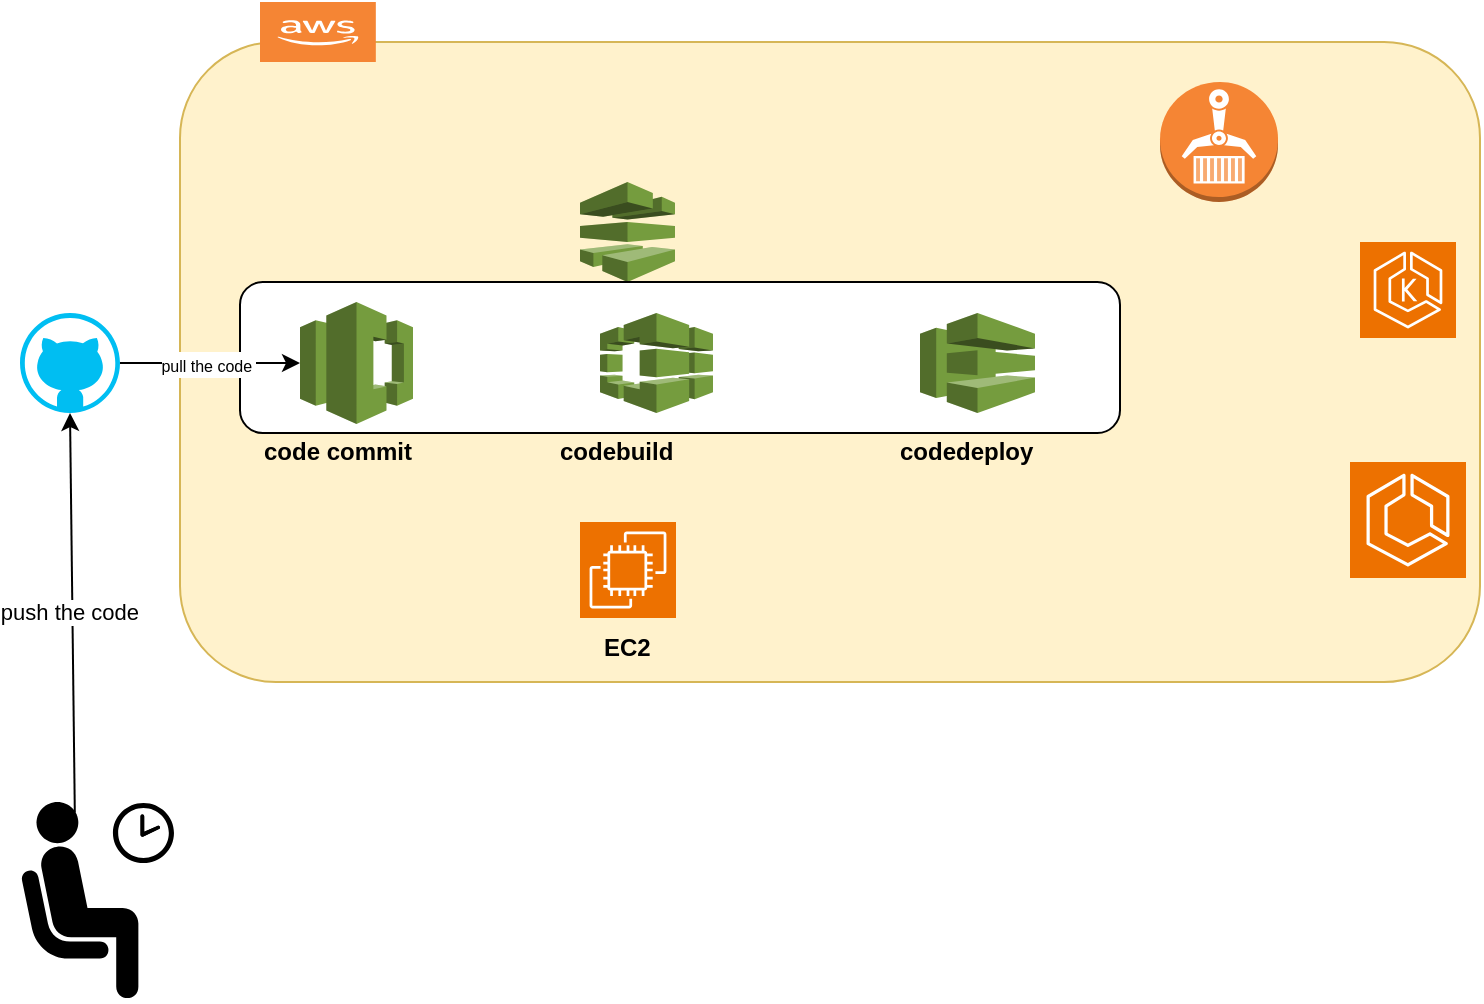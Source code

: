<mxfile version="24.7.7">
  <diagram name="Page-1" id="R4ixX8bPBIjHNUOiLXFE">
    <mxGraphModel dx="897" dy="522" grid="1" gridSize="10" guides="1" tooltips="1" connect="1" arrows="1" fold="1" page="1" pageScale="1" pageWidth="850" pageHeight="1100" math="0" shadow="0">
      <root>
        <mxCell id="0" />
        <mxCell id="1" parent="0" />
        <mxCell id="oI07yYEylZcFNqM7yCuF-35" value="" style="group" vertex="1" connectable="0" parent="1">
          <mxGeometry x="100" y="90" width="650" height="320" as="geometry" />
        </mxCell>
        <mxCell id="oI07yYEylZcFNqM7yCuF-34" value="" style="rounded=1;whiteSpace=wrap;html=1;fillColor=#fff2cc;strokeColor=#d6b656;" vertex="1" parent="oI07yYEylZcFNqM7yCuF-35">
          <mxGeometry width="650" height="320" as="geometry" />
        </mxCell>
        <mxCell id="oI07yYEylZcFNqM7yCuF-7" value="" style="outlineConnect=0;dashed=0;verticalLabelPosition=bottom;verticalAlign=top;align=center;html=1;shape=mxgraph.aws3.cloud_2;fillColor=#F58534;gradientColor=none;" vertex="1" parent="oI07yYEylZcFNqM7yCuF-35">
          <mxGeometry x="40" y="-20" width="57.91" height="30" as="geometry" />
        </mxCell>
        <mxCell id="oI07yYEylZcFNqM7yCuF-4" value="" style="outlineConnect=0;dashed=0;verticalLabelPosition=bottom;verticalAlign=top;align=center;html=1;shape=mxgraph.aws3.codepipeline;fillColor=#759C3E;gradientColor=none;" vertex="1" parent="oI07yYEylZcFNqM7yCuF-35">
          <mxGeometry x="200" y="70" width="47.5" height="50" as="geometry" />
        </mxCell>
        <mxCell id="oI07yYEylZcFNqM7yCuF-19" value="" style="sketch=0;points=[[0,0,0],[0.25,0,0],[0.5,0,0],[0.75,0,0],[1,0,0],[0,1,0],[0.25,1,0],[0.5,1,0],[0.75,1,0],[1,1,0],[0,0.25,0],[0,0.5,0],[0,0.75,0],[1,0.25,0],[1,0.5,0],[1,0.75,0]];outlineConnect=0;fontColor=#232F3E;fillColor=#ED7100;strokeColor=#ffffff;dashed=0;verticalLabelPosition=bottom;verticalAlign=top;align=center;html=1;fontSize=12;fontStyle=0;aspect=fixed;shape=mxgraph.aws4.resourceIcon;resIcon=mxgraph.aws4.eks;" vertex="1" parent="oI07yYEylZcFNqM7yCuF-35">
          <mxGeometry x="590" y="100" width="48" height="48" as="geometry" />
        </mxCell>
        <mxCell id="oI07yYEylZcFNqM7yCuF-20" value="" style="sketch=0;points=[[0,0,0],[0.25,0,0],[0.5,0,0],[0.75,0,0],[1,0,0],[0,1,0],[0.25,1,0],[0.5,1,0],[0.75,1,0],[1,1,0],[0,0.25,0],[0,0.5,0],[0,0.75,0],[1,0.25,0],[1,0.5,0],[1,0.75,0]];outlineConnect=0;fontColor=#232F3E;fillColor=#ED7100;strokeColor=#ffffff;dashed=0;verticalLabelPosition=bottom;verticalAlign=top;align=center;html=1;fontSize=12;fontStyle=0;aspect=fixed;shape=mxgraph.aws4.resourceIcon;resIcon=mxgraph.aws4.ecs;" vertex="1" parent="oI07yYEylZcFNqM7yCuF-35">
          <mxGeometry x="585" y="210" width="58" height="58" as="geometry" />
        </mxCell>
        <mxCell id="oI07yYEylZcFNqM7yCuF-36" value="" style="group" vertex="1" connectable="0" parent="oI07yYEylZcFNqM7yCuF-35">
          <mxGeometry x="200" y="240" width="91.75" height="68" as="geometry" />
        </mxCell>
        <mxCell id="oI07yYEylZcFNqM7yCuF-21" value="" style="sketch=0;points=[[0,0,0],[0.25,0,0],[0.5,0,0],[0.75,0,0],[1,0,0],[0,1,0],[0.25,1,0],[0.5,1,0],[0.75,1,0],[1,1,0],[0,0.25,0],[0,0.5,0],[0,0.75,0],[1,0.25,0],[1,0.5,0],[1,0.75,0]];outlineConnect=0;fontColor=#232F3E;fillColor=#ED7100;strokeColor=#ffffff;dashed=0;verticalLabelPosition=bottom;verticalAlign=top;align=center;html=1;fontSize=12;fontStyle=0;aspect=fixed;shape=mxgraph.aws4.resourceIcon;resIcon=mxgraph.aws4.ec2;" vertex="1" parent="oI07yYEylZcFNqM7yCuF-36">
          <mxGeometry width="48" height="48" as="geometry" />
        </mxCell>
        <mxCell id="oI07yYEylZcFNqM7yCuF-22" value="&lt;h1 style=&quot;margin-top: 0px;&quot;&gt;&lt;span style=&quot;font-size: 12px;&quot;&gt;EC2&lt;/span&gt;&lt;/h1&gt;" style="text;html=1;whiteSpace=wrap;overflow=hidden;rounded=0;" vertex="1" parent="oI07yYEylZcFNqM7yCuF-36">
          <mxGeometry x="10" y="38" width="81.75" height="30" as="geometry" />
        </mxCell>
        <mxCell id="oI07yYEylZcFNqM7yCuF-10" value="" style="group" vertex="1" connectable="0" parent="1">
          <mxGeometry x="130" y="210" width="440" height="90" as="geometry" />
        </mxCell>
        <mxCell id="oI07yYEylZcFNqM7yCuF-9" value="" style="rounded=1;whiteSpace=wrap;html=1;" vertex="1" parent="oI07yYEylZcFNqM7yCuF-10">
          <mxGeometry width="440" height="75.5" as="geometry" />
        </mxCell>
        <mxCell id="oI07yYEylZcFNqM7yCuF-3" value="" style="outlineConnect=0;dashed=0;verticalLabelPosition=bottom;verticalAlign=top;align=center;html=1;shape=mxgraph.aws3.codebuild;fillColor=#759C3E;gradientColor=none;" vertex="1" parent="oI07yYEylZcFNqM7yCuF-10">
          <mxGeometry x="180" y="15.5" width="56.5" height="50" as="geometry" />
        </mxCell>
        <mxCell id="oI07yYEylZcFNqM7yCuF-5" value="" style="outlineConnect=0;dashed=0;verticalLabelPosition=bottom;verticalAlign=top;align=center;html=1;shape=mxgraph.aws3.codedeploy;fillColor=#759C3E;gradientColor=none;" vertex="1" parent="oI07yYEylZcFNqM7yCuF-10">
          <mxGeometry x="340" y="15.5" width="57.5" height="50" as="geometry" />
        </mxCell>
        <mxCell id="oI07yYEylZcFNqM7yCuF-6" value="" style="outlineConnect=0;dashed=0;verticalLabelPosition=bottom;verticalAlign=top;align=center;html=1;shape=mxgraph.aws3.codecommit;fillColor=#759C3E;gradientColor=none;" vertex="1" parent="oI07yYEylZcFNqM7yCuF-10">
          <mxGeometry x="30" y="10" width="56.5" height="61" as="geometry" />
        </mxCell>
        <mxCell id="oI07yYEylZcFNqM7yCuF-11" value="&lt;h1 style=&quot;margin-top: 0px;&quot;&gt;&lt;font style=&quot;font-size: 12px;&quot;&gt;code commit&lt;/font&gt;&lt;/h1&gt;" style="text;html=1;whiteSpace=wrap;overflow=hidden;rounded=0;" vertex="1" parent="oI07yYEylZcFNqM7yCuF-10">
          <mxGeometry x="10" y="60" width="100" height="30" as="geometry" />
        </mxCell>
        <mxCell id="oI07yYEylZcFNqM7yCuF-12" value="&lt;h1 style=&quot;margin-top: 0px;&quot;&gt;&lt;font style=&quot;font-size: 12px;&quot;&gt;codebuild&lt;/font&gt;&lt;/h1&gt;" style="text;html=1;whiteSpace=wrap;overflow=hidden;rounded=0;" vertex="1" parent="oI07yYEylZcFNqM7yCuF-10">
          <mxGeometry x="158.25" y="60" width="81.75" height="30" as="geometry" />
        </mxCell>
        <mxCell id="oI07yYEylZcFNqM7yCuF-13" value="&lt;h1 style=&quot;margin-top: 0px;&quot;&gt;&lt;font style=&quot;font-size: 12px;&quot;&gt;codedeploy&lt;/font&gt;&lt;/h1&gt;" style="text;html=1;whiteSpace=wrap;overflow=hidden;rounded=0;" vertex="1" parent="oI07yYEylZcFNqM7yCuF-10">
          <mxGeometry x="327.88" y="60" width="81.75" height="30" as="geometry" />
        </mxCell>
        <mxCell id="oI07yYEylZcFNqM7yCuF-2" value="" style="outlineConnect=0;dashed=0;verticalLabelPosition=bottom;verticalAlign=top;align=center;html=1;shape=mxgraph.aws3.ecr;fillColor=#F58534;gradientColor=none;" vertex="1" parent="1">
          <mxGeometry x="590" y="110" width="59" height="60" as="geometry" />
        </mxCell>
        <mxCell id="oI07yYEylZcFNqM7yCuF-14" value="" style="verticalLabelPosition=bottom;html=1;verticalAlign=top;align=center;strokeColor=none;fillColor=#00BEF2;shape=mxgraph.azure.github_code;pointerEvents=1;" vertex="1" parent="1">
          <mxGeometry x="20" y="225.5" width="50" height="50" as="geometry" />
        </mxCell>
        <mxCell id="oI07yYEylZcFNqM7yCuF-15" value="" style="shape=mxgraph.signs.people.waiting_room_1;html=1;pointerEvents=1;fillColor=#000000;strokeColor=none;verticalLabelPosition=bottom;verticalAlign=top;align=center;" vertex="1" parent="1">
          <mxGeometry x="20" y="470" width="77" height="100" as="geometry" />
        </mxCell>
        <mxCell id="oI07yYEylZcFNqM7yCuF-16" value="push the code&amp;nbsp;" style="endArrow=classic;html=1;rounded=0;entryX=0.5;entryY=1;entryDx=0;entryDy=0;entryPerimeter=0;exitX=0.356;exitY=0.052;exitDx=0;exitDy=0;exitPerimeter=0;" edge="1" parent="1" source="oI07yYEylZcFNqM7yCuF-15" target="oI07yYEylZcFNqM7yCuF-14">
          <mxGeometry width="50" height="50" relative="1" as="geometry">
            <mxPoint x="320" y="370" as="sourcePoint" />
            <mxPoint x="370" y="320" as="targetPoint" />
          </mxGeometry>
        </mxCell>
        <mxCell id="oI07yYEylZcFNqM7yCuF-17" style="edgeStyle=orthogonalEdgeStyle;rounded=0;orthogonalLoop=1;jettySize=auto;html=1;entryX=0;entryY=0.5;entryDx=0;entryDy=0;entryPerimeter=0;" edge="1" parent="1" source="oI07yYEylZcFNqM7yCuF-14" target="oI07yYEylZcFNqM7yCuF-6">
          <mxGeometry relative="1" as="geometry" />
        </mxCell>
        <mxCell id="oI07yYEylZcFNqM7yCuF-18" value="&lt;font style=&quot;font-size: 8px;&quot;&gt;pull the code&amp;nbsp;&lt;/font&gt;" style="edgeLabel;html=1;align=center;verticalAlign=middle;resizable=0;points=[];" vertex="1" connectable="0" parent="oI07yYEylZcFNqM7yCuF-17">
          <mxGeometry x="-0.031" relative="1" as="geometry">
            <mxPoint as="offset" />
          </mxGeometry>
        </mxCell>
        <mxCell id="oI07yYEylZcFNqM7yCuF-25" value="" style="shape=image;verticalLabelPosition=bottom;labelBackgroundColor=default;verticalAlign=top;aspect=fixed;imageAspect=0;image=https://ddkits.com/sites/files/jenkins.png;" vertex="1" parent="1">
          <mxGeometry x="440" y="330" width="86" height="52.29" as="geometry" />
        </mxCell>
      </root>
    </mxGraphModel>
  </diagram>
</mxfile>
